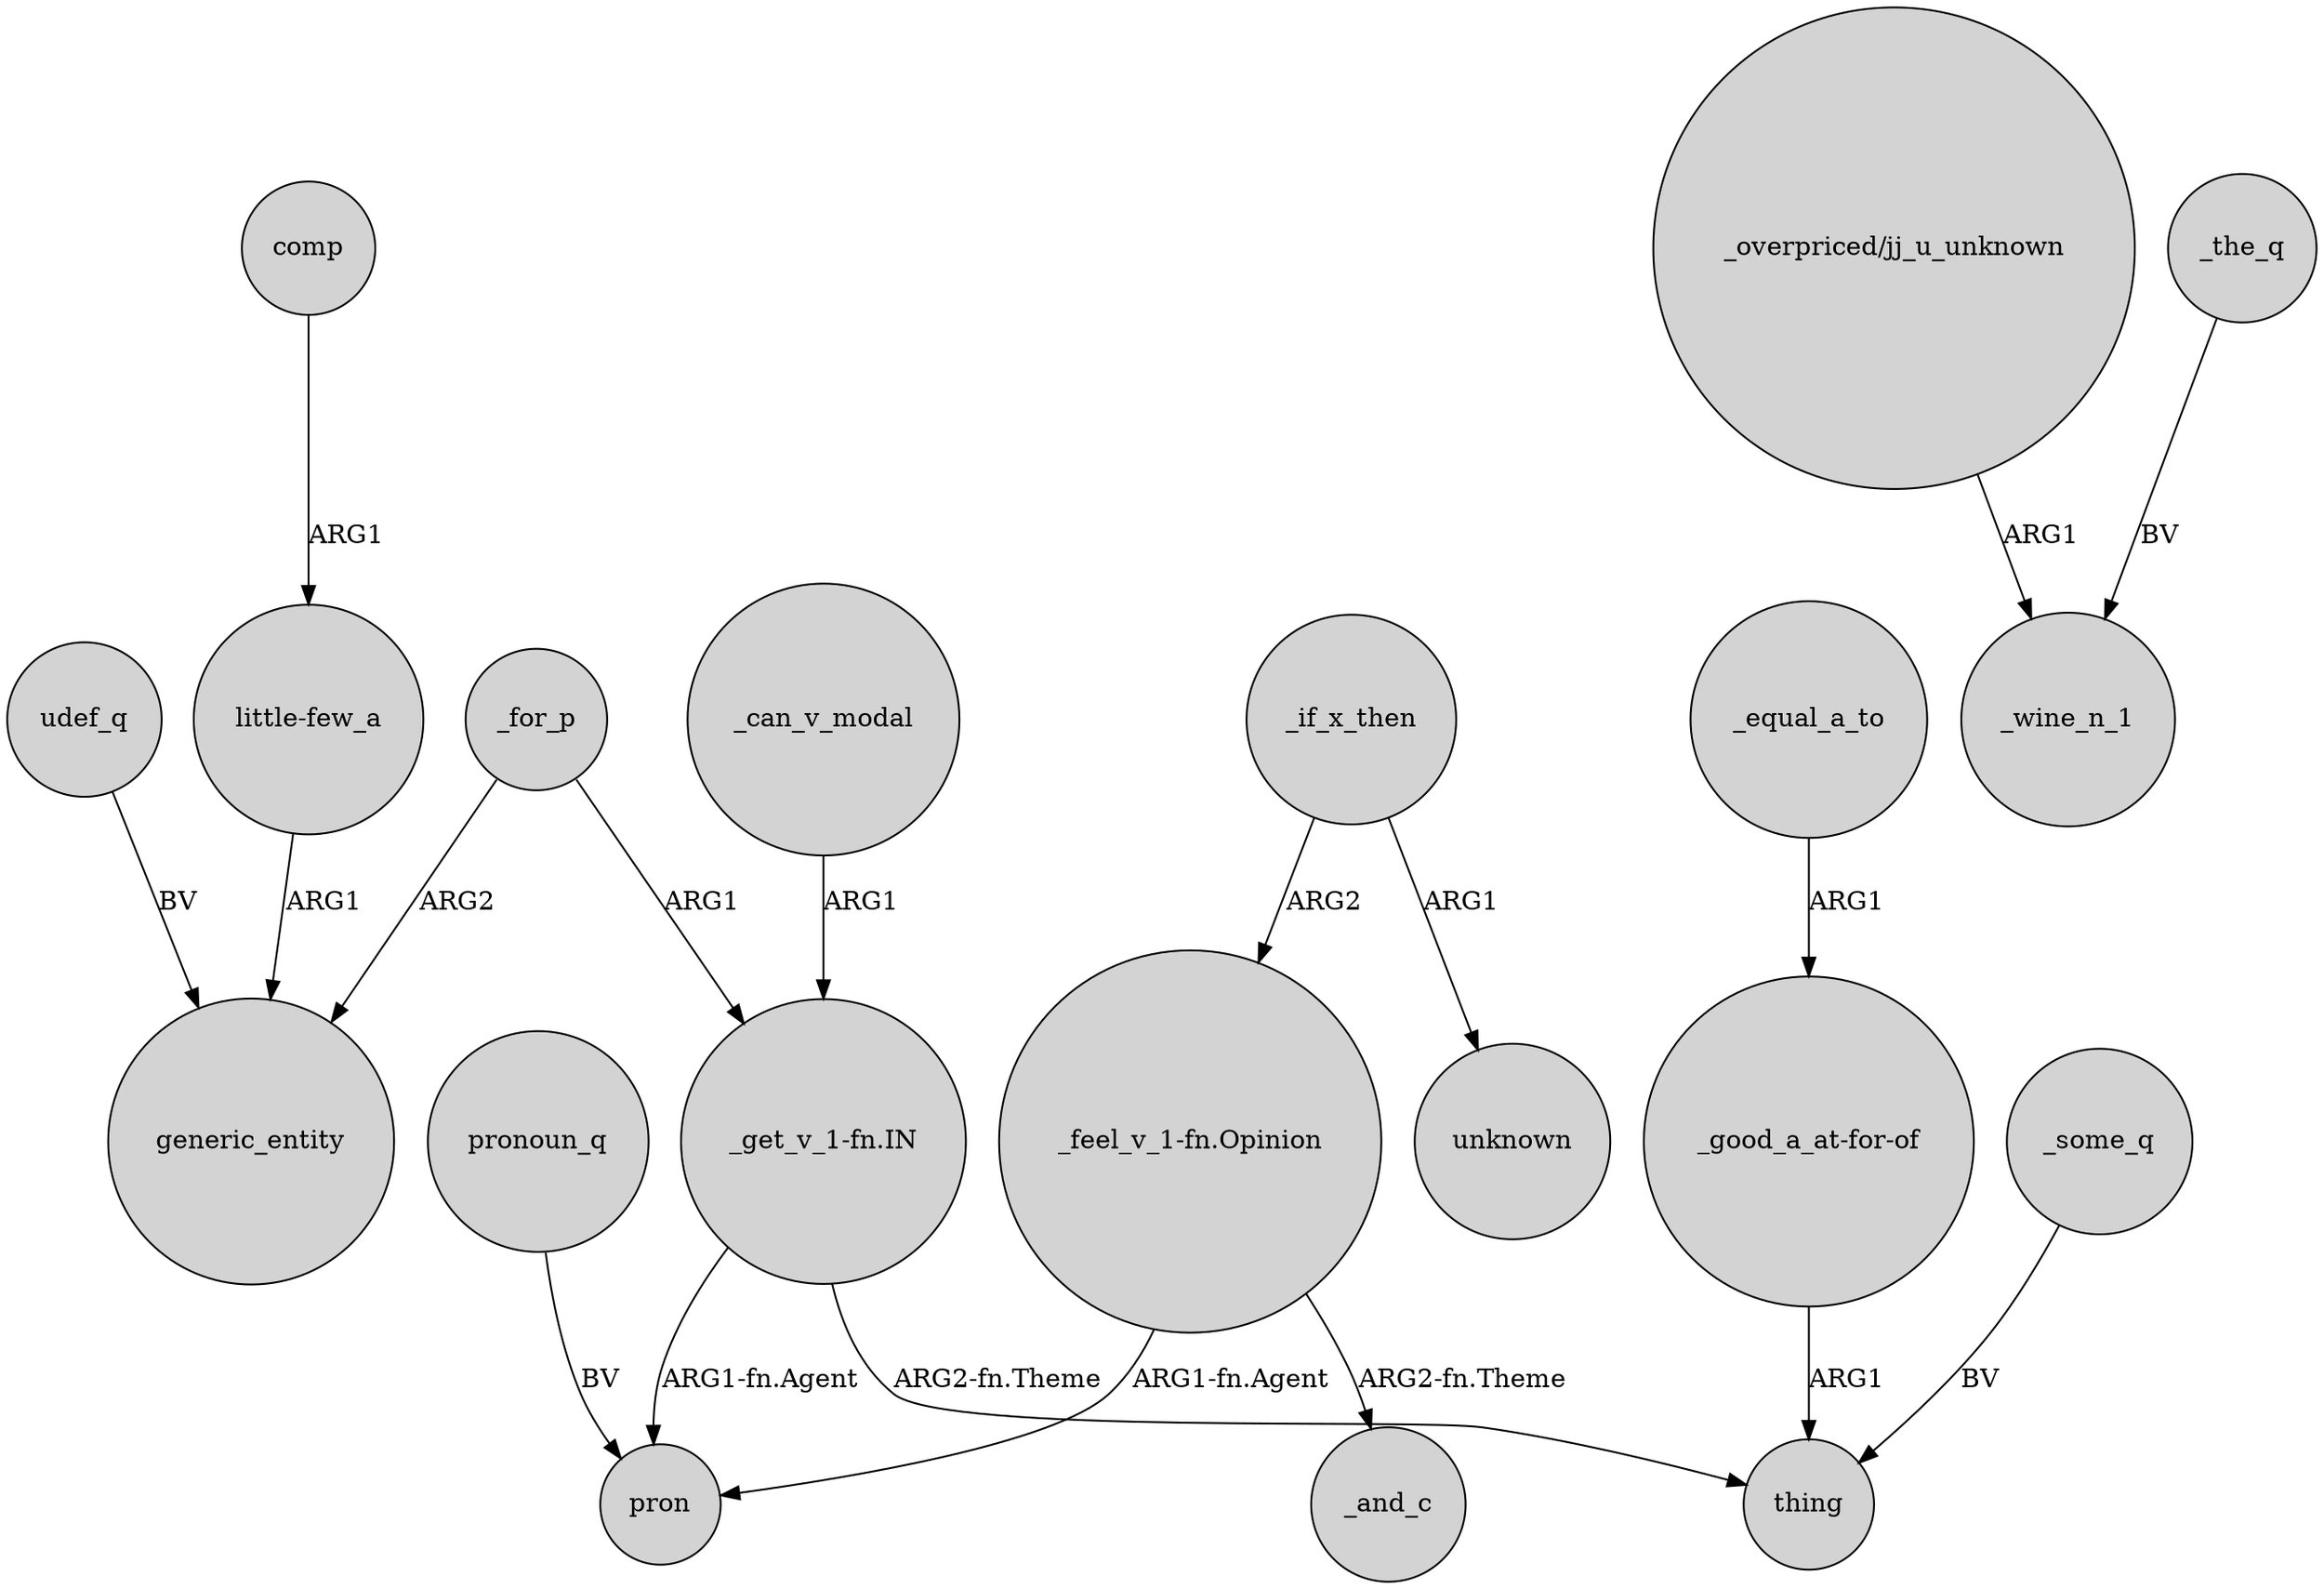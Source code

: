 digraph {
	node [shape=circle style=filled]
	_for_p -> generic_entity [label=ARG2]
	_for_p -> "_get_v_1-fn.IN" [label=ARG1]
	"_get_v_1-fn.IN" -> pron [label="ARG1-fn.Agent"]
	_equal_a_to -> "_good_a_at-for-of" [label=ARG1]
	"_feel_v_1-fn.Opinion" -> pron [label="ARG1-fn.Agent"]
	_if_x_then -> "_feel_v_1-fn.Opinion" [label=ARG2]
	udef_q -> generic_entity [label=BV]
	"_good_a_at-for-of" -> thing [label=ARG1]
	_can_v_modal -> "_get_v_1-fn.IN" [label=ARG1]
	_some_q -> thing [label=BV]
	comp -> "little-few_a" [label=ARG1]
	"_overpriced/jj_u_unknown" -> _wine_n_1 [label=ARG1]
	_the_q -> _wine_n_1 [label=BV]
	_if_x_then -> unknown [label=ARG1]
	"_get_v_1-fn.IN" -> thing [label="ARG2-fn.Theme"]
	"little-few_a" -> generic_entity [label=ARG1]
	"_feel_v_1-fn.Opinion" -> _and_c [label="ARG2-fn.Theme"]
	pronoun_q -> pron [label=BV]
}
